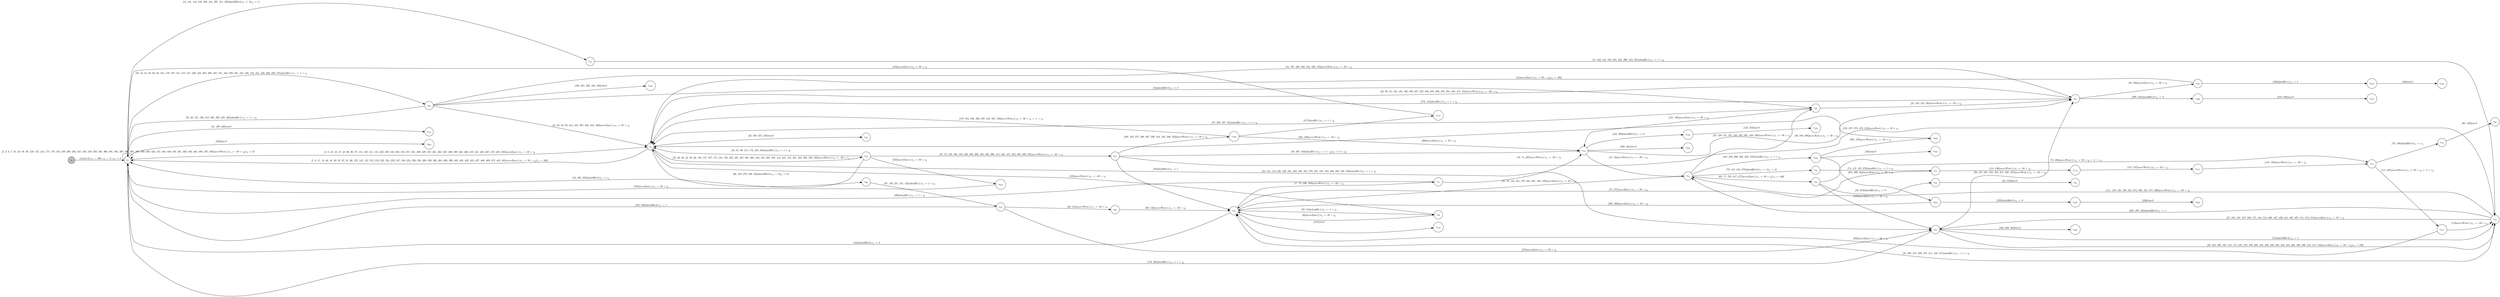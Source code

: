 digraph EFSM{
  graph [rankdir="LR", fontname="Latin Modern Math"];
  node [color="black", fillcolor="white", shape="circle", style="filled", fontname="Latin Modern Math"];
  edge [fontname="Latin Modern Math"];

  s0[fillcolor="gray", label=<s<sub>0</sub>>];
  s1[label=<s<sub>1</sub>>];
  s4[label=<s<sub>4</sub>>];
  s14[label=<s<sub>14</sub>>];
  s15[label=<s<sub>15</sub>>];
  s16[label=<s<sub>16</sub>>];
  s17[label=<s<sub>17</sub>>];
  s18[label=<s<sub>18</sub>>];
  s19[label=<s<sub>19</sub>>];
  s20[label=<s<sub>20</sub>>];
  s21[label=<s<sub>21</sub>>];
  s23[label=<s<sub>23</sub>>];
  s25[label=<s<sub>25</sub>>];
  s32[label=<s<sub>32</sub>>];
  s33[label=<s<sub>33</sub>>];
  s37[label=<s<sub>37</sub>>];
  s40[label=<s<sub>40</sub>>];
  s53[label=<s<sub>53</sub>>];
  s59[label=<s<sub>59</sub>>];
  s62[label=<s<sub>62</sub>>];
  s63[label=<s<sub>63</sub>>];
  s64[label=<s<sub>64</sub>>];
  s66[label=<s<sub>66</sub>>];
  s67[label=<s<sub>67</sub>>];
  s68[label=<s<sub>68</sub>>];
  s73[label=<s<sub>73</sub>>];
  s74[label=<s<sub>74</sub>>];
  s78[label=<s<sub>78</sub>>];
  s79[label=<s<sub>79</sub>>];
  s80[label=<s<sub>80</sub>>];
  s114[label=<s<sub>114</sub>>];
  s115[label=<s<sub>115</sub>>];
  s117[label=<s<sub>117</sub>>];
  s122[label=<s<sub>122</sub>>];
  s123[label=<s<sub>123</sub>>];
  s162[label=<s<sub>162</sub>>];
  s163[label=<s<sub>163</sub>>];
  s169[label=<s<sub>169</sub>>];
  s180[label=<s<sub>180</sub>>];
  s204[label=<s<sub>204</sub>>];
  s209[label=<s<sub>209</sub>>];
  s210[label=<s<sub>210</sub>>];
  s240[label=<s<sub>240</sub>>];
  s293[label=<s<sub>293</sub>>];
  s303[label=<s<sub>303</sub>>];
  s325[label=<s<sub>325</sub>>];
  s326[label=<s<sub>326</sub>>];
  s388[label=<s<sub>388</sub>>];
  s412[label=<s<sub>412</sub>>];
  s417[label=<s<sub>417</sub>>];
  s533[label=<s<sub>533</sub>>];
  s539[label=<s<sub>539</sub>>];
  s540[label=<s<sub>540</sub>>];

  s0->s1[label=<<i> [1]start:2/o<sub>1</sub> := 200, o<sub>2</sub> := 3, o<sub>3</sub> := 0</i>>];
  s18->s19[label=<<i> [19, 72]moveWest:1/o<sub>1</sub> := -50 + i<sub>0</sub></i>>];
  s23->s4[label=<<i> [24, 31, 99, 151, 172, 234, 384]alienHit:1/o<sub>1</sub> := 1 + i<sub>0</sub></i>>];
  s21->s40[label=<<i> [40, 538]moveEast:1/o<sub>1</sub> := 50 + i<sub>0</sub></i>>];
  s40->s4[label=<<i> [41]moveEast:1/o<sub>1</sub> := 50 + i<sub>0</sub>&#91;r<sub>3</sub> := 100&#93;</i>>];
  s33->s1[label=<<i> [52, 93, 181, 198, 212, 328, 393, 425, 460]alienHit:1/o<sub>1</sub> := 1 + i<sub>0</sub></i>>];
  s33->s20[label=<<i> [54]shieldHit:0/o<sub>1</sub> := 2</i>>];
  s20->s4[label=<<i> [55, 382, 457, 501]alienHit:1/o<sub>1</sub> := 1 + i<sub>0</sub></i>>];
  s37->s16[label=<<i> [58]shieldHit:0/o<sub>1</sub> := 1</i>>];
  s16->s59[label=<<i> [59, 518]alienHit:1/o<sub>1</sub> := 1 + i<sub>0</sub></i>>];
  s59->s16[label=<<i> [60]moveEast:1/o<sub>1</sub> := 50 + i<sub>0</sub></i>>];
  s62->s63[label=<<i> [63, 318]shieldHit:0/o<sub>1</sub> := 0</i>>];
  s63->s64[label=<<i> [64, 319]lose:0</i>>];
  s67->s68[label=<<i> [68, 131]moveWest:1/o<sub>1</sub> := -50 + i<sub>0</sub></i>>];
  s68->s16[label=<<i> [69, 132]moveWest:1/o<sub>1</sub> := -50 + i<sub>0</sub></i>>];
  s16->s17[label=<<i> [17, 70, 206, 359]moveWest:1/o<sub>1</sub> := -50 + i<sub>0</sub></i>>];
  s74->s16[label=<<i> [75, 277]moveEast:1/o<sub>1</sub> := 50 + i<sub>0</sub></i>>];
  s62->s78[label=<<i> [78, 280]moveWest:1/o<sub>1</sub> := 50 + i<sub>0</sub> + -1 &times; r<sub>3</sub></i>>];
  s78->s79[label=<<i> [79, 139]shieldHit:0/o<sub>1</sub> := r<sub>2</sub></i>>];
  s79->s80[label=<<i> [80, 140]lose:0</i>>];
  s74->s114[label=<<i> [114, 136]moveWest:1/o<sub>1</sub> := -50 + i<sub>0</sub></i>>];
  s114->s115[label=<<i> [115, 137]moveWest:1/o<sub>1</sub> := -50 + i<sub>0</sub></i>>];
  s115->s78[label=<<i> [116, 138]moveWest:1/o<sub>1</sub> := -50 + i<sub>0</sub></i>>];
  s78->s117[label=<<i> [117, 281]moveWest:1/o<sub>1</sub> := 50 + i<sub>0</sub> + -1 &times; r<sub>3</sub></i>>];
  s117->s15[label=<<i> [118]moveWest:1/o<sub>1</sub> := -50 + i<sub>0</sub></i>>];
  s20->s18[label=<<i> [121, 188]moveEast:1/o<sub>1</sub> := 50 + i<sub>0</sub></i>>];
  s18->s122[label=<<i> [122, 309]shieldHit:0/o<sub>1</sub> := 0</i>>];
  s122->s123[label=<<i> [123, 310]lose:0</i>>];
  s66->s67[label=<<i> [67, 130, 271, 341, 525]alienHit:1/o<sub>1</sub> := 1 + i<sub>0</sub></i>>];
  s19->s73[label=<<i> [73, 112, 134, 275]shieldHit:0/o<sub>1</sub> := 1&#91;r<sub>2</sub> := 0&#93;</i>>];
  s73->s74[label=<<i> [74, 113, 135, 276]alienHit:1/o<sub>1</sub> := 1 + i<sub>0</sub></i>>];
  s162->s163[label=<<i> [163]win:0</i>>];
  s25->s1[label=<<i> [176, 263]alienHit:1/o<sub>1</sub> := 1 + i<sub>0</sub></i>>];
  s1->s14[label=<<i> [14, 101, 144, 182, 200, 241, 295, 311, 320]shieldHit:0/o<sub>1</sub> := 2&#91;r<sub>2</sub> := 1&#93;</i>>];
  s23->s37[label=<<i> [37, 57, 158, 168, 192, 236, 288, 306, 335, 356, 386, 415, 432, 475, 482, 505, 509, 521]moveWest:1/o<sub>1</sub> := -50 + i<sub>0</sub></i>>];
  s37->s169[label=<<i> [169, 193, 237, 289, 307, 336, 416, 433, 506, 522]moveWest:1/o<sub>1</sub> := -50 + i<sub>0</sub></i>>];
  s204->s16[label=<<i> [205, 300]moveEast:1/o<sub>1</sub> := 50 + i<sub>0</sub></i>>];
  s17->s18[label=<<i> [18, 71, 207]moveWest:1/o<sub>1</sub> := -50 + i<sub>0</sub></i>>];
  s18->s21[label=<<i> [39, 189, 208]moveEast:1/o<sub>1</sub> := 50 + i<sub>0</sub></i>>];
  s21->s209[label=<<i> [209, 345]shieldHit:0/o<sub>1</sub> := 0</i>>];
  s209->s210[label=<<i> [210, 346]lose:0</i>>];
  s33->s4[label=<<i> [45, 65, 84, 95, 214, 218, 267, 402, 452, 490]moveEast:1/o<sub>1</sub> := 50 + i<sub>0</sub></i>>];
  s20->s21[label=<<i> [21, 148, 245, 285]moveWest:1/o<sub>1</sub> := -50 + i<sub>0</sub></i>>];
  s4->s66[label=<<i> [66, 129, 270, 340, 524]shieldHit:0/o<sub>1</sub> := 2&#91;r<sub>2</sub> := 0&#93;</i>>];
  s67->s25[label=<<i> [272]moveEast:1/o<sub>1</sub> := 50 + i<sub>0</sub></i>>];
  s25->s15[label=<<i> [26, 104, 106, 108, 110, 174, 185, 273, 379, 408, 410, 436, 438, 440, 442, 454, 494, 496, 498, 512, 514, 516]moveEast:1/o<sub>1</sub> := 50 + i<sub>0</sub>&#91;r<sub>3</sub> := 100&#93;</i>>];
  s16->s19[label=<<i> [61, 76, 133, 161, 278, 283, 301, 316, 376]moveEast:1/o<sub>1</sub> := 50 + i<sub>0</sub></i>>];
  s117->s16[label=<<i> [282]moveEast:1/o<sub>1</sub> := 50 + i<sub>0</sub></i>>];
  s19->s20[label=<<i> [20, 120, 147, 187, 244, 284, 381, 456, 500]moveWest:1/o<sub>1</sub> := -50 + i<sub>0</sub></i>>];
  s21->s4[label=<<i> [22, 29, 35, 149, 156, 166, 190, 227, 232, 246, 253, 286, 333, 354, 430, 471, 531]moveWest:1/o<sub>1</sub> := -50 + i<sub>0</sub></i>>];
  s169->s4[label=<<i> [170, 194, 238, 290, 337, 434, 507, 523]moveWest:1/o<sub>1</sub> := 50 + i<sub>0</sub> + -1 &times; r<sub>3</sub></i>>];
  s4->s23[label=<<i> [23, 30, 36, 42, 56, 98, 150, 157, 167, 171, 191, 195, 233, 235, 287, 291, 305, 334, 355, 383, 385, 414, 431, 474, 481, 504, 508, 520, 532]moveWest:1/o<sub>1</sub> := -50 + i<sub>0</sub></i>>];
  s23->s1[label=<<i> [43, 196, 292]shieldHit:0/o<sub>1</sub> := r<sub>2</sub></i>>];
  s1->s293[label=<<i> [293]lose:0</i>>];
  s14->s15[label=<<i> [15, 102, 145, 183, 201, 242, 296, 312, 321]alienHit:1/o<sub>1</sub> := 1 + i<sub>0</sub></i>>];
  s162->s303[label=<<i> [303, 479]moveWest:1/o<sub>1</sub> := -50 + i<sub>0</sub></i>>];
  s303->s4[label=<<i> [304, 480]moveWest:1/o<sub>1</sub> := -50 + i<sub>0</sub></i>>];
  s169->s18[label=<<i> [308]moveEast:1/o<sub>1</sub> := 50 + i<sub>0</sub></i>>];
  s25->s15[label=<<i> [314]shieldHit:0/o<sub>1</sub> := 1</i>>];
  s15->s19[label=<<i> [202, 297, 322]shieldHit:0/o<sub>1</sub> := 1</i>>];
  s162->s204[label=<<i> [204, 299, 324]moveEast:1/o<sub>1</sub> := 50 + i<sub>0</sub></i>>];
  s204->s325[label=<<i> [325]shieldHit:0/o<sub>1</sub> := 0</i>>];
  s325->s326[label=<<i> [326]lose:0</i>>];
  s25->s240[label=<<i> [240, 339, 503]win:0</i>>];
  s67->s1[label=<<i> [342, 526]shieldHit:0/o<sub>1</sub> := 1</i>>];
  s37->s15[label=<<i> [159, 357, 374, 476, 510]moveEast:1/o<sub>1</sub> := 50 + i<sub>0</sub></i>>];
  s17->s1[label=<<i> [360]alienHit:1/o<sub>1</sub> := 1 + i<sub>0</sub></i>>];
  s1->s1[label=<<i> [2, 3, 6, 7, 81, 82, 88, 89, 126, 127, 143, 177, 178, 216, 259, 260, 294, 347, 348, 349, 350, 365, 366, 391, 394, 395, 396, 397, 398, 399, 400, 423, 447, 448, 449, 450, 461, 462, 463, 464, 486, 487, 488]moveWest:1/o<sub>1</sub> := -50 + i<sub>0</sub>&#91;r<sub>2</sub> := 0&#93;</i>>];
  s4->s1[label=<<i> [5, 9, 11, 13, 46, 48, 50, 85, 87, 91, 96, 125, 142, 152, 215, 219, 222, 224, 228, 247, 249, 254, 256, 258, 268, 330, 362, 364, 368, 390, 403, 405, 420, 422, 427, 466, 468, 472, 485, 491]moveEast:1/o<sub>1</sub> := 50 + i<sub>0</sub>&#91;r<sub>3</sub> := 100&#93;</i>>];
  s4->s25[label=<<i> [25, 154, 173, 230, 239, 251, 262, 338, 352, 370, 407, 435, 453, 493, 502, 529, 536]alienHit:1/o<sub>1</sub> := 1 + i<sub>0</sub></i>>];
  s25->s21[label=<<i> [28, 155, 231, 252, 353, 371, 530, 537]moveWest:1/o<sub>1</sub> := -50 + i<sub>0</sub></i>>];
  s21->s4[label=<<i> [372, 413]alienHit:1/o<sub>1</sub> := 1 + i<sub>0</sub></i>>];
  s19->s62[label=<<i> [62, 77, 279, 317, 377]moveEast:1/o<sub>1</sub> := 50 + i<sub>0</sub>&#91;r<sub>3</sub> := 100&#93;</i>>];
  s62->s25[label=<<i> [378]moveEast:1/o<sub>1</sub> := 50 + i<sub>0</sub></i>>];
  s15->s19[label=<<i> [111, 119, 146, 186, 243, 274, 380, 455, 477, 499]moveWest:1/o<sub>1</sub> := -50 + i<sub>0</sub></i>>];
  s18->s388[label=<<i> [388, 484]win:0</i>>];
  s16->s412[label=<<i> [412]win:0</i>>];
  s169->s417[label=<<i> [417]alienHit:1/o<sub>1</sub> := 1 + i<sub>0</sub></i>>];
  s417->s1[label=<<i> [418]moveEast:1/o<sub>1</sub> := 50 + i<sub>0</sub></i>>];
  s1->s4[label=<<i> [4, 8, 10, 12, 47, 49, 86, 90, 97, 124, 128, 141, 153, 223, 229, 248, 250, 255, 257, 261, 269, 329, 351, 361, 363, 367, 369, 389, 404, 406, 419, 421, 465, 467, 473, 492, 535]moveEast:1/o<sub>1</sub> := 50 + i<sub>0</sub></i>>];
  s1->s53[label=<<i> [53, 199, 426]win:0</i>>];
  s15->s25[label=<<i> [27, 103, 105, 107, 109, 175, 184, 313, 409, 437, 439, 441, 495, 497, 511, 513, 515]moveEast:1/o<sub>1</sub> := 50 + i<sub>0</sub></i>>];
  s15->s16[label=<<i> [16, 160, 315, 358, 375, 411, 443, 517]alienHit:1/o<sub>1</sub> := 1 + i<sub>0</sub></i>>];
  s16->s1[label=<<i> [444]shieldHit:0/o<sub>1</sub> := 2</i>>];
  s1->s33[label=<<i> [33, 44, 51, 83, 92, 94, 164, 179, 197, 211, 213, 217, 220, 225, 264, 266, 327, 331, 343, 392, 401, 424, 428, 445, 451, 459, 469, 489, 527]alienHit:1/o<sub>1</sub> := 1 + i<sub>0</sub></i>>];
  s33->s180[label=<<i> [180, 221, 265, 446, 528]win:0</i>>];
  s4->s32[label=<<i> [32, 100, 373, 458]win:0</i>>];
  s33->s21[label=<<i> [34, 165, 226, 332, 344, 429, 470]moveWest:1/o<sub>1</sub> := -50 + i<sub>0</sub></i>>];
  s19->s162[label=<<i> [162, 203, 298, 302, 323, 478]alienHit:1/o<sub>1</sub> := 1 + i<sub>0</sub></i>>];
  s37->s18[label=<<i> [38, 387, 483]alienHit:1/o<sub>1</sub> := 1 + i<sub>0</sub>&#91;r<sub>2</sub> := 2 &times; i<sub>0</sub>&#93;</i>>];
  s59->s4[label=<<i> [519]moveWest:1/o<sub>1</sub> := -50 + i<sub>0</sub></i>>];
  s23->s533[label=<<i> [533]moveEast:1/o<sub>1</sub> := 50 + i<sub>0</sub></i>>];
  s533->s1[label=<<i> [534]moveEast:1/o<sub>1</sub> := 50 + i<sub>0</sub></i>>];
  s40->s539[label=<<i> [539]alienHit:1/o<sub>1</sub> := 5</i>>];
  s539->s540[label=<<i> [540]win:0</i>>];
}